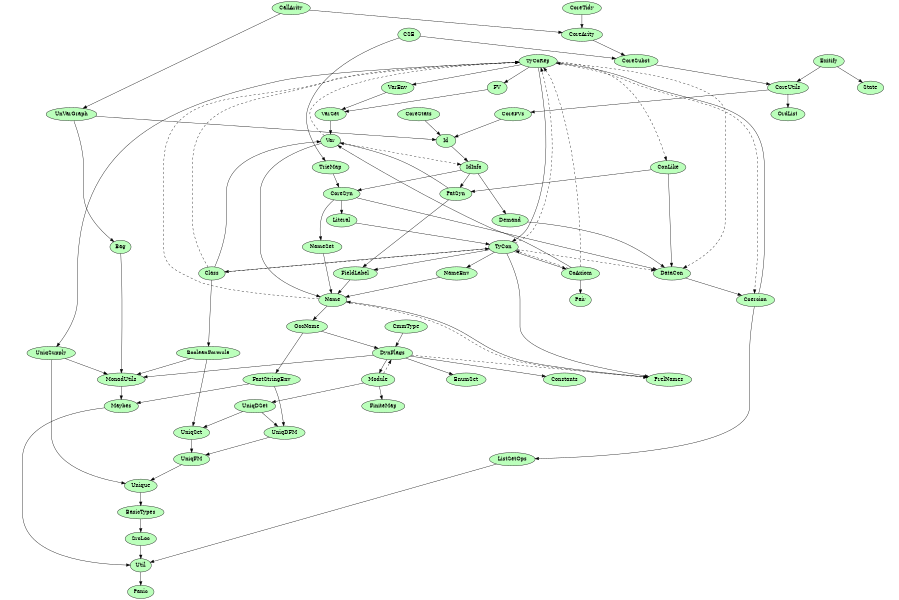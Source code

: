 digraph G {
size="6,4";
ratio="fill";
u58[fillcolor="#bbffbb",style="filled",label="Util"];
u57[fillcolor="#bbffbb",style="filled",label="UniqSet"];
u56[fillcolor="#bbffbb",style="filled",label="UniqFM"];
u55[fillcolor="#bbffbb",style="filled",label="UniqDSet"];
u54[fillcolor="#bbffbb",style="filled",label="UniqDFM"];
u53[fillcolor="#bbffbb",style="filled",label="UnVarGraph"];
u52[fillcolor="#bbffbb",style="filled",label="State"];
u51[fillcolor="#bbffbb",style="filled",label="Panic"];
u50[fillcolor="#bbffbb",style="filled",label="Pair"];
u49[fillcolor="#bbffbb",style="filled",label="OrdList"];
u48[fillcolor="#bbffbb",style="filled",label="MonadUtils"];
u47[fillcolor="#bbffbb",style="filled",label="Maybes"];
u46[fillcolor="#bbffbb",style="filled",label="ListSetOps"];
u45[fillcolor="#bbffbb",style="filled",label="FiniteMap"];
u44[fillcolor="#bbffbb",style="filled",label="FastStringEnv"];
u43[fillcolor="#bbffbb",style="filled",label="FV"];
u42[fillcolor="#bbffbb",style="filled",label="EnumSet"];
u41[fillcolor="#bbffbb",style="filled",label="BooleanFormula"];
u40[fillcolor="#bbffbb",style="filled",label="Bag"];
u39[fillcolor="#bbffbb",style="filled",label="TyCon"];
u38[fillcolor="#bbffbb",style="filled",label="TyCoRep"];
u37[fillcolor="#bbffbb",style="filled",label="Coercion"];
u36[fillcolor="#bbffbb",style="filled",label="CoAxiom"];
u35[fillcolor="#bbffbb",style="filled",label="Class"];
u34[fillcolor="#bbffbb",style="filled",label="Exitify"];
u33[fillcolor="#bbffbb",style="filled",label="CallArity"];
u32[fillcolor="#bbffbb",style="filled",label="CSE"];
u31[fillcolor="#bbffbb",style="filled",label="PrelNames"];
u30[fillcolor="#bbffbb",style="filled",label="DynFlags"];
u29[fillcolor="#bbffbb",style="filled",label="Constants"];
u28[fillcolor="#bbffbb",style="filled",label="TrieMap"];
u27[fillcolor="#bbffbb",style="filled",label="CoreUtils"];
u26[fillcolor="#bbffbb",style="filled",label="CoreTidy"];
u25[fillcolor="#bbffbb",style="filled",label="CoreSyn"];
u24[fillcolor="#bbffbb",style="filled",label="CoreSubst"];
u23[fillcolor="#bbffbb",style="filled",label="CoreStats"];
u22[fillcolor="#bbffbb",style="filled",label="CoreFVs"];
u21[fillcolor="#bbffbb",style="filled",label="CoreArity"];
u20[fillcolor="#bbffbb",style="filled",label="CmmType"];
u19[fillcolor="#bbffbb",style="filled",label="VarSet"];
u18[fillcolor="#bbffbb",style="filled",label="VarEnv"];
u17[fillcolor="#bbffbb",style="filled",label="Var"];
u16[fillcolor="#bbffbb",style="filled",label="Unique"];
u15[fillcolor="#bbffbb",style="filled",label="UniqSupply"];
u14[fillcolor="#bbffbb",style="filled",label="SrcLoc"];
u13[fillcolor="#bbffbb",style="filled",label="PatSyn"];
u12[fillcolor="#bbffbb",style="filled",label="OccName"];
u11[fillcolor="#bbffbb",style="filled",label="NameSet"];
u10[fillcolor="#bbffbb",style="filled",label="NameEnv"];
u9[fillcolor="#bbffbb",style="filled",label="Name"];
u8[fillcolor="#bbffbb",style="filled",label="Module"];
u7[fillcolor="#bbffbb",style="filled",label="Literal"];
u6[fillcolor="#bbffbb",style="filled",label="IdInfo"];
u5[fillcolor="#bbffbb",style="filled",label="Id"];
u4[fillcolor="#bbffbb",style="filled",label="FieldLabel"];
u3[fillcolor="#bbffbb",style="filled",label="Demand"];
u2[fillcolor="#bbffbb",style="filled",label="DataCon"];
u1[fillcolor="#bbffbb",style="filled",label="ConLike"];
u0[fillcolor="#bbffbb",style="filled",label="BasicTypes"];
u0 -> u14;
u1 -> u2;
u1 -> u13;
u2 -> u37;
u3 -> u2;
u4 -> u9;
u5 -> u6;
u6 -> u3;
u6 -> u13;
u6 -> u25;
u7 -> u39;
u8 -> u45;
u8 -> u55;
u9 -> u12;
u10 -> u9;
u11 -> u9;
u12 -> u30;
u12 -> u44;
u13 -> u4;
u13 -> u17;
u14 -> u58;
u15 -> u16;
u15 -> u48;
u16 -> u0;
u17 -> u9;
u18 -> u19;
u19 -> u17;
u20 -> u30;
u21 -> u24;
u22 -> u5;
u23 -> u5;
u24 -> u27;
u25 -> u2;
u25 -> u7;
u25 -> u11;
u26 -> u21;
u27 -> u22;
u27 -> u49;
u28 -> u25;
u30 -> u8;
u30 -> u29;
u30 -> u42;
u30 -> u48;
u31 -> u9;
u32 -> u24;
u32 -> u28;
u33 -> u21;
u33 -> u53;
u34 -> u27;
u34 -> u52;
u35 -> u17;
u35 -> u41;
u36 -> u17;
u36 -> u50;
u37 -> u38;
u37 -> u46;
u38 -> u15;
u38 -> u18;
u38 -> u39;
u38 -> u43;
u39 -> u4;
u39 -> u10;
u39 -> u31;
u39 -> u35;
u39 -> u36;
u40 -> u48;
u41 -> u48;
u41 -> u57;
u43 -> u19;
u44 -> u47;
u44 -> u54;
u46 -> u58;
u47 -> u58;
u48 -> u47;
u53 -> u5;
u53 -> u40;
u54 -> u56;
u55 -> u54;
u55 -> u57;
u56 -> u16;
u57 -> u56;
u58 -> u51;
u8 -> u30[style="dashed"];
u9 -> u31[style="dashed"];
u9 -> u38[style="dashed"];
u17 -> u6[style="dashed"];
u17 -> u38[style="dashed"];
u30 -> u31[style="dashed"];
u35 -> u38[style="dashed"];
u35 -> u39[style="dashed"];
u36 -> u38[style="dashed"];
u36 -> u39[style="dashed"];
u38 -> u1[style="dashed"];
u38 -> u2[style="dashed"];
u38 -> u37[style="dashed"];
u39 -> u2[style="dashed"];
u39 -> u38[style="dashed"];

}
